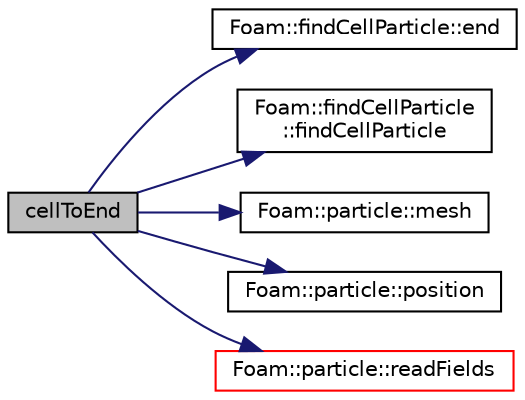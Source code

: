 digraph "cellToEnd"
{
  bgcolor="transparent";
  edge [fontname="Helvetica",fontsize="10",labelfontname="Helvetica",labelfontsize="10"];
  node [fontname="Helvetica",fontsize="10",shape=record];
  rankdir="LR";
  Node1 [label="cellToEnd",height=0.2,width=0.4,color="black", fillcolor="grey75", style="filled", fontcolor="black"];
  Node1 -> Node2 [color="midnightblue",fontsize="10",style="solid",fontname="Helvetica"];
  Node2 [label="Foam::findCellParticle::end",height=0.2,width=0.4,color="black",URL="$a00813.html#a06ddf6ea91e0ac8f10f8ebabce14d0b5",tooltip="Point to track to. "];
  Node1 -> Node3 [color="midnightblue",fontsize="10",style="solid",fontname="Helvetica"];
  Node3 [label="Foam::findCellParticle\l::findCellParticle",height=0.2,width=0.4,color="black",URL="$a00813.html#a24cb558260f4fabe64648abb0fc0d767",tooltip="Construct from components. "];
  Node1 -> Node4 [color="midnightblue",fontsize="10",style="solid",fontname="Helvetica"];
  Node4 [label="Foam::particle::mesh",height=0.2,width=0.4,color="black",URL="$a01819.html#a98304ea88928a2446ad3fc8d8b94b8ed",tooltip="Return the mesh database. "];
  Node1 -> Node5 [color="midnightblue",fontsize="10",style="solid",fontname="Helvetica"];
  Node5 [label="Foam::particle::position",height=0.2,width=0.4,color="black",URL="$a01819.html#af167c3a382515b6794c6233849beecbb",tooltip="Return current particle position. "];
  Node1 -> Node6 [color="midnightblue",fontsize="10",style="solid",fontname="Helvetica"];
  Node6 [label="Foam::particle::readFields",height=0.2,width=0.4,color="red",URL="$a01819.html#ae1118a08fed2fe58c47d9142f0f131af",tooltip="Read the fields associated with the owner cloud. "];
}
